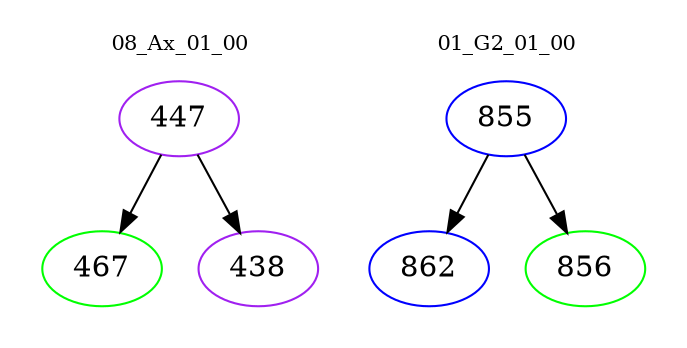 digraph{
subgraph cluster_0 {
color = white
label = "08_Ax_01_00";
fontsize=10;
T0_447 [label="447", color="purple"]
T0_447 -> T0_467 [color="black"]
T0_467 [label="467", color="green"]
T0_447 -> T0_438 [color="black"]
T0_438 [label="438", color="purple"]
}
subgraph cluster_1 {
color = white
label = "01_G2_01_00";
fontsize=10;
T1_855 [label="855", color="blue"]
T1_855 -> T1_862 [color="black"]
T1_862 [label="862", color="blue"]
T1_855 -> T1_856 [color="black"]
T1_856 [label="856", color="green"]
}
}
